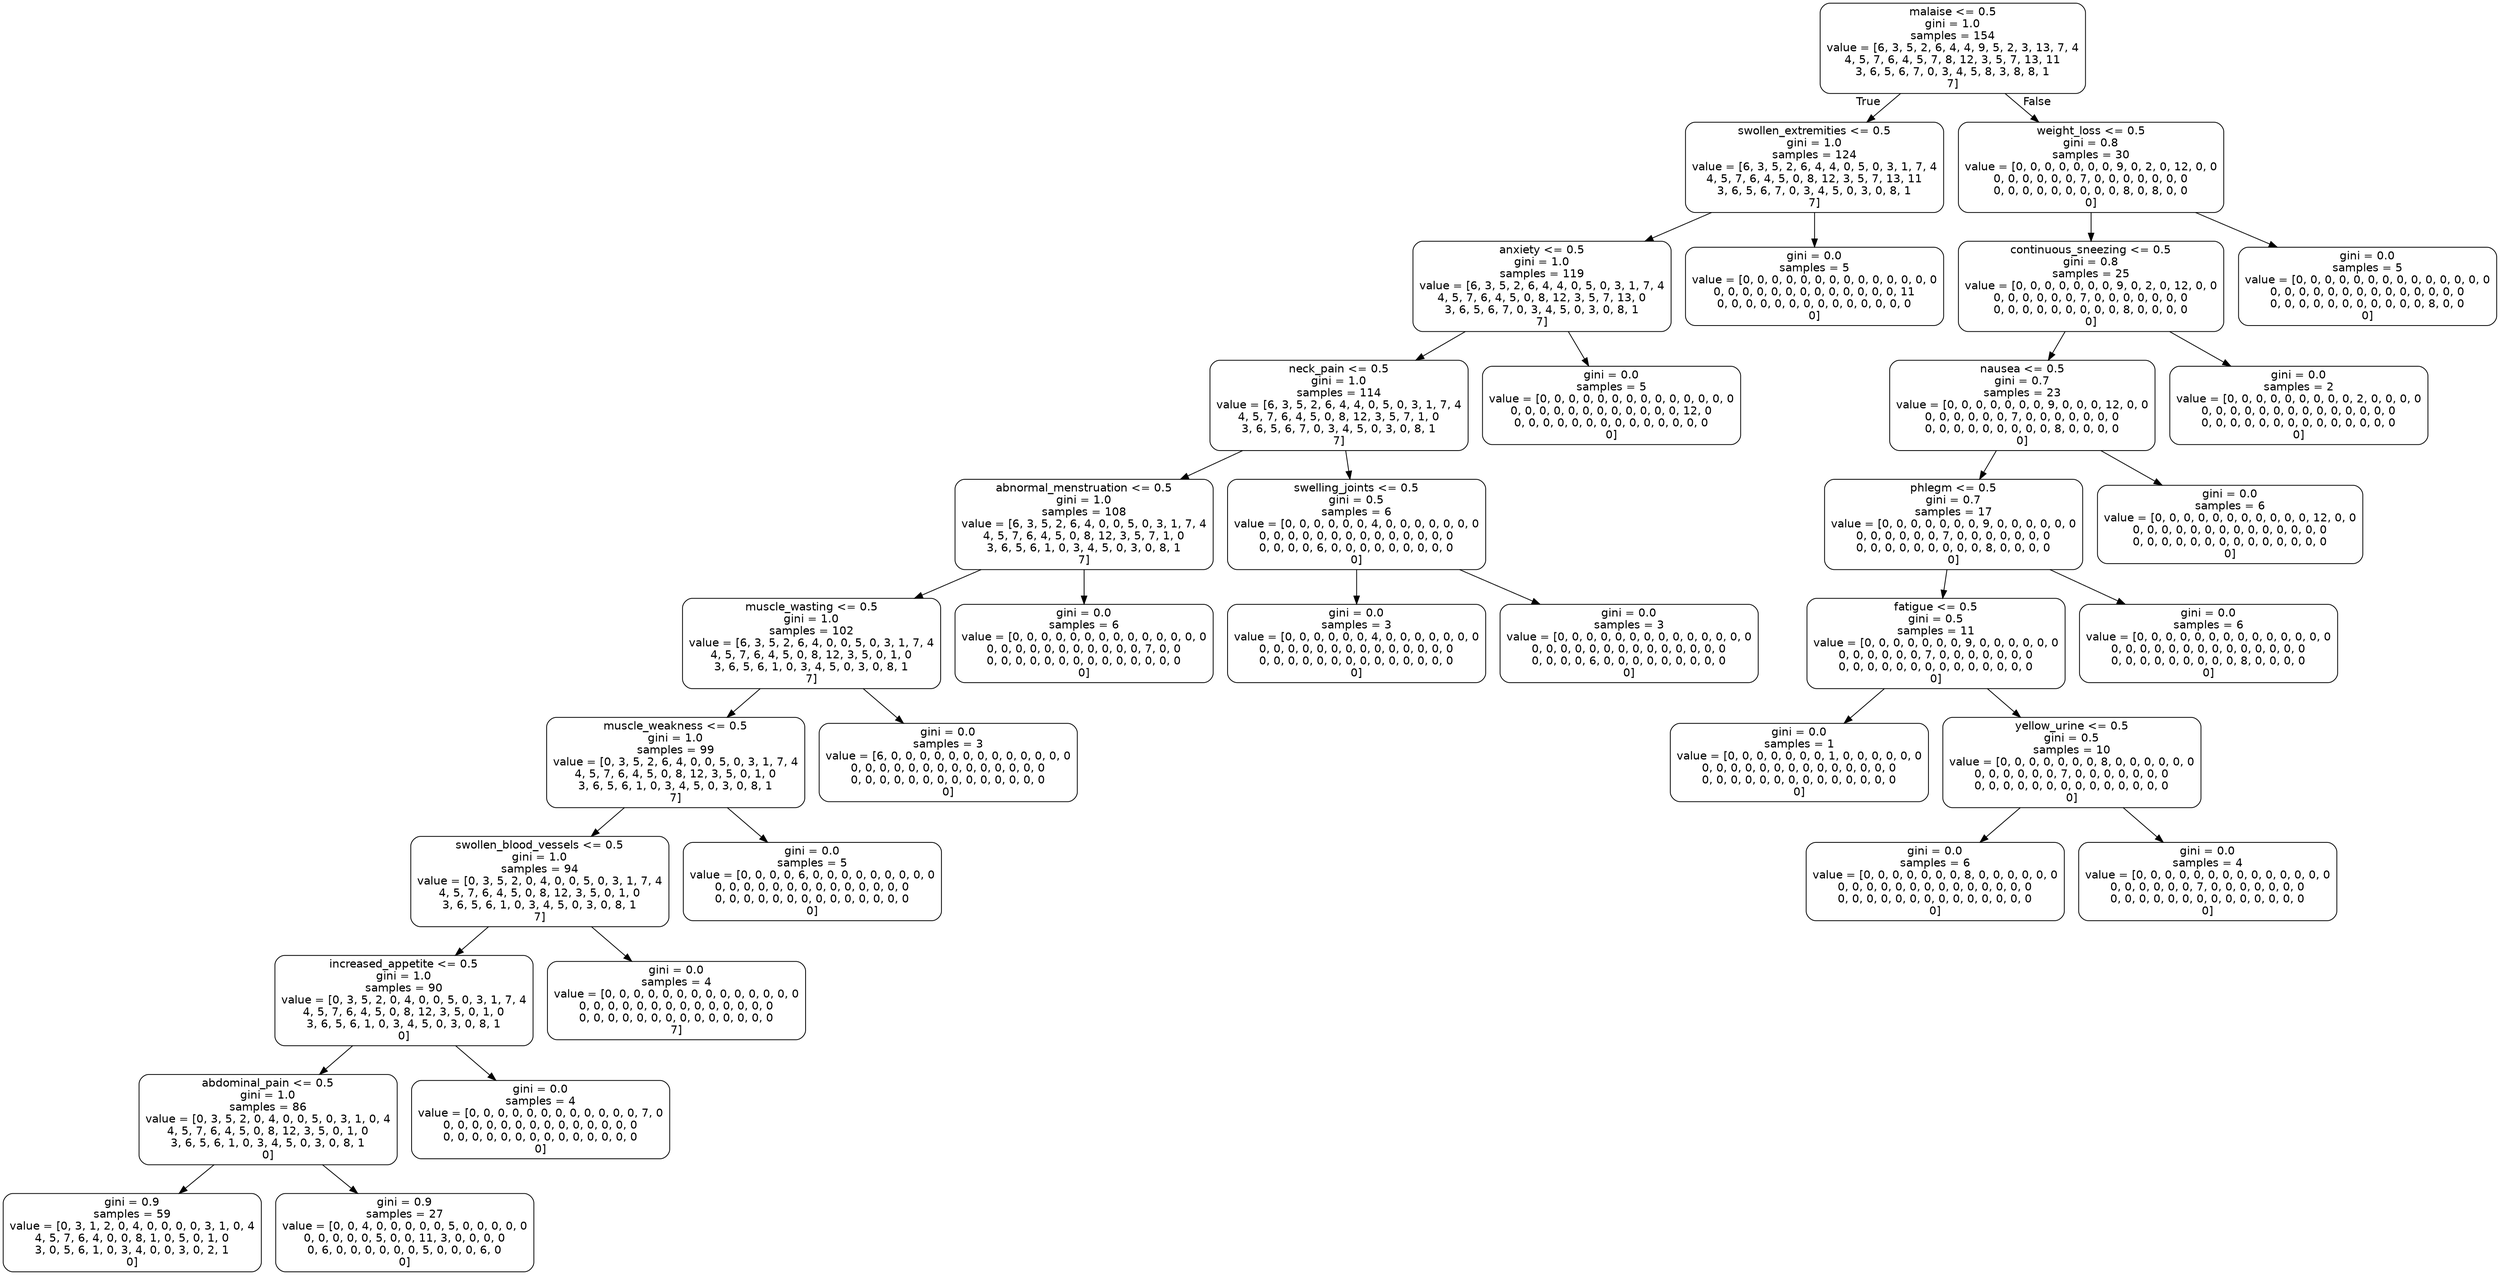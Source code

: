 digraph Tree {
node [shape=box, style="rounded", color="black", fontname="helvetica"] ;
edge [fontname="helvetica"] ;
0 [label="malaise <= 0.5\ngini = 1.0\nsamples = 154\nvalue = [6, 3, 5, 2, 6, 4, 4, 9, 5, 2, 3, 13, 7, 4\n4, 5, 7, 6, 4, 5, 7, 8, 12, 3, 5, 7, 13, 11\n3, 6, 5, 6, 7, 0, 3, 4, 5, 8, 3, 8, 8, 1\n7]"] ;
1 [label="swollen_extremities <= 0.5\ngini = 1.0\nsamples = 124\nvalue = [6, 3, 5, 2, 6, 4, 4, 0, 5, 0, 3, 1, 7, 4\n4, 5, 7, 6, 4, 5, 0, 8, 12, 3, 5, 7, 13, 11\n3, 6, 5, 6, 7, 0, 3, 4, 5, 0, 3, 0, 8, 1\n7]"] ;
0 -> 1 [labeldistance=2.5, labelangle=45, headlabel="True"] ;
2 [label="anxiety <= 0.5\ngini = 1.0\nsamples = 119\nvalue = [6, 3, 5, 2, 6, 4, 4, 0, 5, 0, 3, 1, 7, 4\n4, 5, 7, 6, 4, 5, 0, 8, 12, 3, 5, 7, 13, 0\n3, 6, 5, 6, 7, 0, 3, 4, 5, 0, 3, 0, 8, 1\n7]"] ;
1 -> 2 ;
3 [label="neck_pain <= 0.5\ngini = 1.0\nsamples = 114\nvalue = [6, 3, 5, 2, 6, 4, 4, 0, 5, 0, 3, 1, 7, 4\n4, 5, 7, 6, 4, 5, 0, 8, 12, 3, 5, 7, 1, 0\n3, 6, 5, 6, 7, 0, 3, 4, 5, 0, 3, 0, 8, 1\n7]"] ;
2 -> 3 ;
4 [label="abnormal_menstruation <= 0.5\ngini = 1.0\nsamples = 108\nvalue = [6, 3, 5, 2, 6, 4, 0, 0, 5, 0, 3, 1, 7, 4\n4, 5, 7, 6, 4, 5, 0, 8, 12, 3, 5, 7, 1, 0\n3, 6, 5, 6, 1, 0, 3, 4, 5, 0, 3, 0, 8, 1\n7]"] ;
3 -> 4 ;
5 [label="muscle_wasting <= 0.5\ngini = 1.0\nsamples = 102\nvalue = [6, 3, 5, 2, 6, 4, 0, 0, 5, 0, 3, 1, 7, 4\n4, 5, 7, 6, 4, 5, 0, 8, 12, 3, 5, 0, 1, 0\n3, 6, 5, 6, 1, 0, 3, 4, 5, 0, 3, 0, 8, 1\n7]"] ;
4 -> 5 ;
6 [label="muscle_weakness <= 0.5\ngini = 1.0\nsamples = 99\nvalue = [0, 3, 5, 2, 6, 4, 0, 0, 5, 0, 3, 1, 7, 4\n4, 5, 7, 6, 4, 5, 0, 8, 12, 3, 5, 0, 1, 0\n3, 6, 5, 6, 1, 0, 3, 4, 5, 0, 3, 0, 8, 1\n7]"] ;
5 -> 6 ;
7 [label="swollen_blood_vessels <= 0.5\ngini = 1.0\nsamples = 94\nvalue = [0, 3, 5, 2, 0, 4, 0, 0, 5, 0, 3, 1, 7, 4\n4, 5, 7, 6, 4, 5, 0, 8, 12, 3, 5, 0, 1, 0\n3, 6, 5, 6, 1, 0, 3, 4, 5, 0, 3, 0, 8, 1\n7]"] ;
6 -> 7 ;
8 [label="increased_appetite <= 0.5\ngini = 1.0\nsamples = 90\nvalue = [0, 3, 5, 2, 0, 4, 0, 0, 5, 0, 3, 1, 7, 4\n4, 5, 7, 6, 4, 5, 0, 8, 12, 3, 5, 0, 1, 0\n3, 6, 5, 6, 1, 0, 3, 4, 5, 0, 3, 0, 8, 1\n0]"] ;
7 -> 8 ;
9 [label="abdominal_pain <= 0.5\ngini = 1.0\nsamples = 86\nvalue = [0, 3, 5, 2, 0, 4, 0, 0, 5, 0, 3, 1, 0, 4\n4, 5, 7, 6, 4, 5, 0, 8, 12, 3, 5, 0, 1, 0\n3, 6, 5, 6, 1, 0, 3, 4, 5, 0, 3, 0, 8, 1\n0]"] ;
8 -> 9 ;
10 [label="gini = 0.9\nsamples = 59\nvalue = [0, 3, 1, 2, 0, 4, 0, 0, 0, 0, 3, 1, 0, 4\n4, 5, 7, 6, 4, 0, 0, 8, 1, 0, 5, 0, 1, 0\n3, 0, 5, 6, 1, 0, 3, 4, 0, 0, 3, 0, 2, 1\n0]"] ;
9 -> 10 ;
11 [label="gini = 0.9\nsamples = 27\nvalue = [0, 0, 4, 0, 0, 0, 0, 0, 5, 0, 0, 0, 0, 0\n0, 0, 0, 0, 0, 5, 0, 0, 11, 3, 0, 0, 0, 0\n0, 6, 0, 0, 0, 0, 0, 0, 5, 0, 0, 0, 6, 0\n0]"] ;
9 -> 11 ;
12 [label="gini = 0.0\nsamples = 4\nvalue = [0, 0, 0, 0, 0, 0, 0, 0, 0, 0, 0, 0, 7, 0\n0, 0, 0, 0, 0, 0, 0, 0, 0, 0, 0, 0, 0, 0\n0, 0, 0, 0, 0, 0, 0, 0, 0, 0, 0, 0, 0, 0\n0]"] ;
8 -> 12 ;
13 [label="gini = 0.0\nsamples = 4\nvalue = [0, 0, 0, 0, 0, 0, 0, 0, 0, 0, 0, 0, 0, 0\n0, 0, 0, 0, 0, 0, 0, 0, 0, 0, 0, 0, 0, 0\n0, 0, 0, 0, 0, 0, 0, 0, 0, 0, 0, 0, 0, 0\n7]"] ;
7 -> 13 ;
14 [label="gini = 0.0\nsamples = 5\nvalue = [0, 0, 0, 0, 6, 0, 0, 0, 0, 0, 0, 0, 0, 0\n0, 0, 0, 0, 0, 0, 0, 0, 0, 0, 0, 0, 0, 0\n0, 0, 0, 0, 0, 0, 0, 0, 0, 0, 0, 0, 0, 0\n0]"] ;
6 -> 14 ;
15 [label="gini = 0.0\nsamples = 3\nvalue = [6, 0, 0, 0, 0, 0, 0, 0, 0, 0, 0, 0, 0, 0\n0, 0, 0, 0, 0, 0, 0, 0, 0, 0, 0, 0, 0, 0\n0, 0, 0, 0, 0, 0, 0, 0, 0, 0, 0, 0, 0, 0\n0]"] ;
5 -> 15 ;
16 [label="gini = 0.0\nsamples = 6\nvalue = [0, 0, 0, 0, 0, 0, 0, 0, 0, 0, 0, 0, 0, 0\n0, 0, 0, 0, 0, 0, 0, 0, 0, 0, 0, 7, 0, 0\n0, 0, 0, 0, 0, 0, 0, 0, 0, 0, 0, 0, 0, 0\n0]"] ;
4 -> 16 ;
17 [label="swelling_joints <= 0.5\ngini = 0.5\nsamples = 6\nvalue = [0, 0, 0, 0, 0, 0, 4, 0, 0, 0, 0, 0, 0, 0\n0, 0, 0, 0, 0, 0, 0, 0, 0, 0, 0, 0, 0, 0\n0, 0, 0, 0, 6, 0, 0, 0, 0, 0, 0, 0, 0, 0\n0]"] ;
3 -> 17 ;
18 [label="gini = 0.0\nsamples = 3\nvalue = [0, 0, 0, 0, 0, 0, 4, 0, 0, 0, 0, 0, 0, 0\n0, 0, 0, 0, 0, 0, 0, 0, 0, 0, 0, 0, 0, 0\n0, 0, 0, 0, 0, 0, 0, 0, 0, 0, 0, 0, 0, 0\n0]"] ;
17 -> 18 ;
19 [label="gini = 0.0\nsamples = 3\nvalue = [0, 0, 0, 0, 0, 0, 0, 0, 0, 0, 0, 0, 0, 0\n0, 0, 0, 0, 0, 0, 0, 0, 0, 0, 0, 0, 0, 0\n0, 0, 0, 0, 6, 0, 0, 0, 0, 0, 0, 0, 0, 0\n0]"] ;
17 -> 19 ;
20 [label="gini = 0.0\nsamples = 5\nvalue = [0, 0, 0, 0, 0, 0, 0, 0, 0, 0, 0, 0, 0, 0\n0, 0, 0, 0, 0, 0, 0, 0, 0, 0, 0, 0, 12, 0\n0, 0, 0, 0, 0, 0, 0, 0, 0, 0, 0, 0, 0, 0\n0]"] ;
2 -> 20 ;
21 [label="gini = 0.0\nsamples = 5\nvalue = [0, 0, 0, 0, 0, 0, 0, 0, 0, 0, 0, 0, 0, 0\n0, 0, 0, 0, 0, 0, 0, 0, 0, 0, 0, 0, 0, 11\n0, 0, 0, 0, 0, 0, 0, 0, 0, 0, 0, 0, 0, 0\n0]"] ;
1 -> 21 ;
22 [label="weight_loss <= 0.5\ngini = 0.8\nsamples = 30\nvalue = [0, 0, 0, 0, 0, 0, 0, 9, 0, 2, 0, 12, 0, 0\n0, 0, 0, 0, 0, 0, 7, 0, 0, 0, 0, 0, 0, 0\n0, 0, 0, 0, 0, 0, 0, 0, 0, 8, 0, 8, 0, 0\n0]"] ;
0 -> 22 [labeldistance=2.5, labelangle=-45, headlabel="False"] ;
23 [label="continuous_sneezing <= 0.5\ngini = 0.8\nsamples = 25\nvalue = [0, 0, 0, 0, 0, 0, 0, 9, 0, 2, 0, 12, 0, 0\n0, 0, 0, 0, 0, 0, 7, 0, 0, 0, 0, 0, 0, 0\n0, 0, 0, 0, 0, 0, 0, 0, 0, 8, 0, 0, 0, 0\n0]"] ;
22 -> 23 ;
24 [label="nausea <= 0.5\ngini = 0.7\nsamples = 23\nvalue = [0, 0, 0, 0, 0, 0, 0, 9, 0, 0, 0, 12, 0, 0\n0, 0, 0, 0, 0, 0, 7, 0, 0, 0, 0, 0, 0, 0\n0, 0, 0, 0, 0, 0, 0, 0, 0, 8, 0, 0, 0, 0\n0]"] ;
23 -> 24 ;
25 [label="phlegm <= 0.5\ngini = 0.7\nsamples = 17\nvalue = [0, 0, 0, 0, 0, 0, 0, 9, 0, 0, 0, 0, 0, 0\n0, 0, 0, 0, 0, 0, 7, 0, 0, 0, 0, 0, 0, 0\n0, 0, 0, 0, 0, 0, 0, 0, 0, 8, 0, 0, 0, 0\n0]"] ;
24 -> 25 ;
26 [label="fatigue <= 0.5\ngini = 0.5\nsamples = 11\nvalue = [0, 0, 0, 0, 0, 0, 0, 9, 0, 0, 0, 0, 0, 0\n0, 0, 0, 0, 0, 0, 7, 0, 0, 0, 0, 0, 0, 0\n0, 0, 0, 0, 0, 0, 0, 0, 0, 0, 0, 0, 0, 0\n0]"] ;
25 -> 26 ;
27 [label="gini = 0.0\nsamples = 1\nvalue = [0, 0, 0, 0, 0, 0, 0, 1, 0, 0, 0, 0, 0, 0\n0, 0, 0, 0, 0, 0, 0, 0, 0, 0, 0, 0, 0, 0\n0, 0, 0, 0, 0, 0, 0, 0, 0, 0, 0, 0, 0, 0\n0]"] ;
26 -> 27 ;
28 [label="yellow_urine <= 0.5\ngini = 0.5\nsamples = 10\nvalue = [0, 0, 0, 0, 0, 0, 0, 8, 0, 0, 0, 0, 0, 0\n0, 0, 0, 0, 0, 0, 7, 0, 0, 0, 0, 0, 0, 0\n0, 0, 0, 0, 0, 0, 0, 0, 0, 0, 0, 0, 0, 0\n0]"] ;
26 -> 28 ;
29 [label="gini = 0.0\nsamples = 6\nvalue = [0, 0, 0, 0, 0, 0, 0, 8, 0, 0, 0, 0, 0, 0\n0, 0, 0, 0, 0, 0, 0, 0, 0, 0, 0, 0, 0, 0\n0, 0, 0, 0, 0, 0, 0, 0, 0, 0, 0, 0, 0, 0\n0]"] ;
28 -> 29 ;
30 [label="gini = 0.0\nsamples = 4\nvalue = [0, 0, 0, 0, 0, 0, 0, 0, 0, 0, 0, 0, 0, 0\n0, 0, 0, 0, 0, 0, 7, 0, 0, 0, 0, 0, 0, 0\n0, 0, 0, 0, 0, 0, 0, 0, 0, 0, 0, 0, 0, 0\n0]"] ;
28 -> 30 ;
31 [label="gini = 0.0\nsamples = 6\nvalue = [0, 0, 0, 0, 0, 0, 0, 0, 0, 0, 0, 0, 0, 0\n0, 0, 0, 0, 0, 0, 0, 0, 0, 0, 0, 0, 0, 0\n0, 0, 0, 0, 0, 0, 0, 0, 0, 8, 0, 0, 0, 0\n0]"] ;
25 -> 31 ;
32 [label="gini = 0.0\nsamples = 6\nvalue = [0, 0, 0, 0, 0, 0, 0, 0, 0, 0, 0, 12, 0, 0\n0, 0, 0, 0, 0, 0, 0, 0, 0, 0, 0, 0, 0, 0\n0, 0, 0, 0, 0, 0, 0, 0, 0, 0, 0, 0, 0, 0\n0]"] ;
24 -> 32 ;
33 [label="gini = 0.0\nsamples = 2\nvalue = [0, 0, 0, 0, 0, 0, 0, 0, 0, 2, 0, 0, 0, 0\n0, 0, 0, 0, 0, 0, 0, 0, 0, 0, 0, 0, 0, 0\n0, 0, 0, 0, 0, 0, 0, 0, 0, 0, 0, 0, 0, 0\n0]"] ;
23 -> 33 ;
34 [label="gini = 0.0\nsamples = 5\nvalue = [0, 0, 0, 0, 0, 0, 0, 0, 0, 0, 0, 0, 0, 0\n0, 0, 0, 0, 0, 0, 0, 0, 0, 0, 0, 0, 0, 0\n0, 0, 0, 0, 0, 0, 0, 0, 0, 0, 0, 8, 0, 0\n0]"] ;
22 -> 34 ;
}